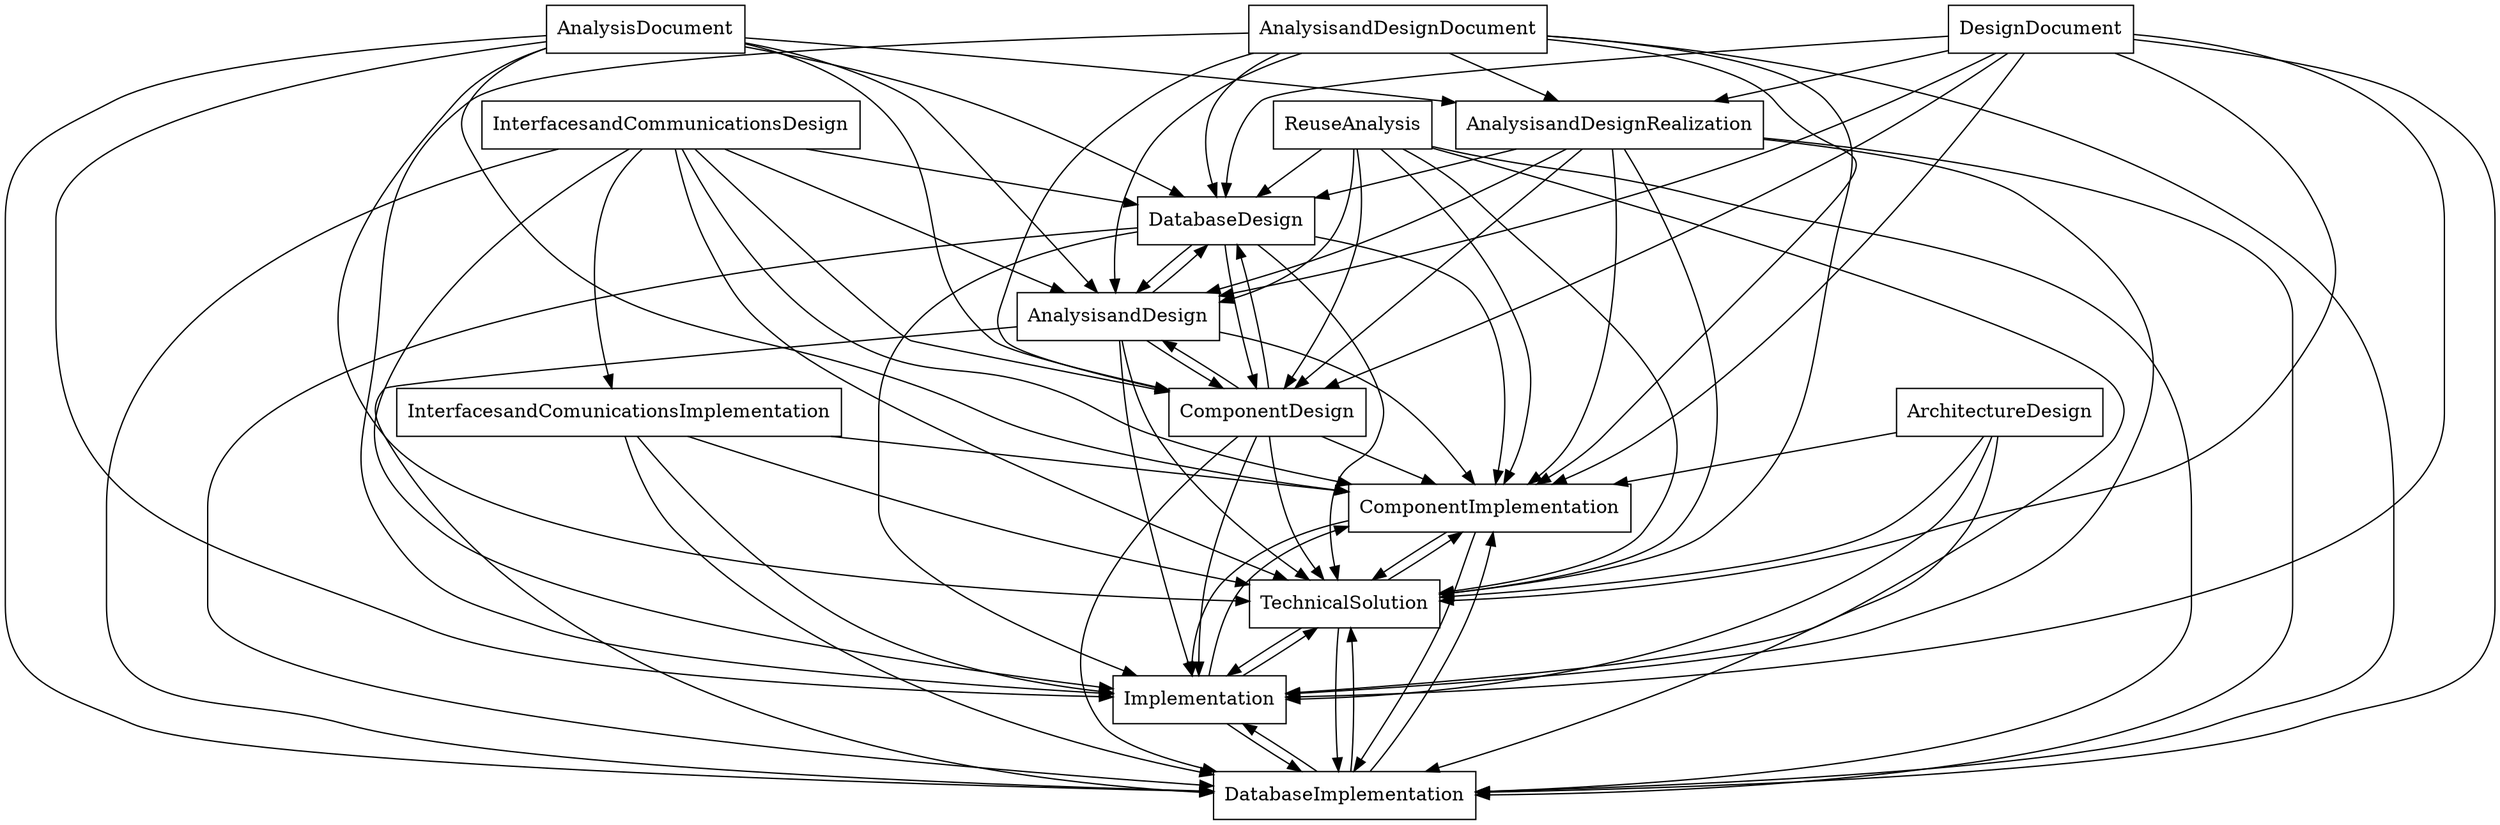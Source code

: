 digraph{
graph [rankdir=TB];
node [shape=box];
edge [arrowhead=normal];
0[label="AnalysisandDesignRealization",]
1[label="AnalysisDocument",]
2[label="InterfacesandCommunicationsDesign",]
3[label="DesignDocument",]
4[label="ComponentImplementation",]
5[label="TechnicalSolution",]
6[label="InterfacesandComunicationsImplementation",]
7[label="DatabaseImplementation",]
8[label="ArchitectureDesign",]
9[label="ReuseAnalysis",]
10[label="DatabaseDesign",]
11[label="AnalysisandDesignDocument",]
12[label="AnalysisandDesign",]
13[label="ComponentDesign",]
14[label="Implementation",]
0->4[label="",]
0->5[label="",]
0->7[label="",]
0->10[label="",]
0->12[label="",]
0->13[label="",]
0->14[label="",]
1->0[label="",]
1->4[label="",]
1->5[label="",]
1->7[label="",]
1->10[label="",]
1->12[label="",]
1->13[label="",]
1->14[label="",]
2->4[label="",]
2->5[label="",]
2->6[label="",]
2->7[label="",]
2->10[label="",]
2->12[label="",]
2->13[label="",]
2->14[label="",]
3->0[label="",]
3->4[label="",]
3->5[label="",]
3->7[label="",]
3->10[label="",]
3->12[label="",]
3->13[label="",]
3->14[label="",]
4->5[label="",]
4->7[label="",]
4->14[label="",]
5->4[label="",]
5->7[label="",]
5->14[label="",]
6->4[label="",]
6->5[label="",]
6->7[label="",]
6->14[label="",]
7->4[label="",]
7->5[label="",]
7->14[label="",]
8->4[label="",]
8->5[label="",]
8->7[label="",]
8->14[label="",]
9->4[label="",]
9->5[label="",]
9->7[label="",]
9->10[label="",]
9->12[label="",]
9->13[label="",]
9->14[label="",]
10->4[label="",]
10->5[label="",]
10->7[label="",]
10->12[label="",]
10->13[label="",]
10->14[label="",]
11->0[label="",]
11->4[label="",]
11->5[label="",]
11->7[label="",]
11->10[label="",]
11->12[label="",]
11->13[label="",]
11->14[label="",]
12->4[label="",]
12->5[label="",]
12->7[label="",]
12->10[label="",]
12->13[label="",]
12->14[label="",]
13->4[label="",]
13->5[label="",]
13->7[label="",]
13->10[label="",]
13->12[label="",]
13->14[label="",]
14->4[label="",]
14->5[label="",]
14->7[label="",]
}

